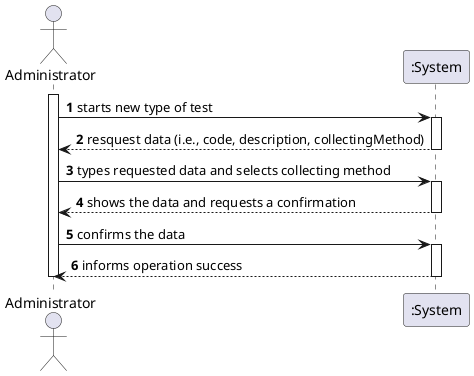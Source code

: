 @startuml
autonumber
actor "Administrator" as ADMIN

activate ADMIN
ADMIN-> ":System" : starts new type of test 
activate ":System"
":System" --> ADMIN : resquest data (i.e., code, description, collectingMethod)
deactivate ":System"

ADMIN -> ":System" : types requested data and selects collecting method
activate ":System"
":System" --> ADMIN : shows the data and requests a confirmation
deactivate ":System"

ADMIN -> ":System" : confirms the data
activate ":System"
":System" --> ADMIN : informs operation success
deactivate ":System"

deactivate ADMIN
@enduml
